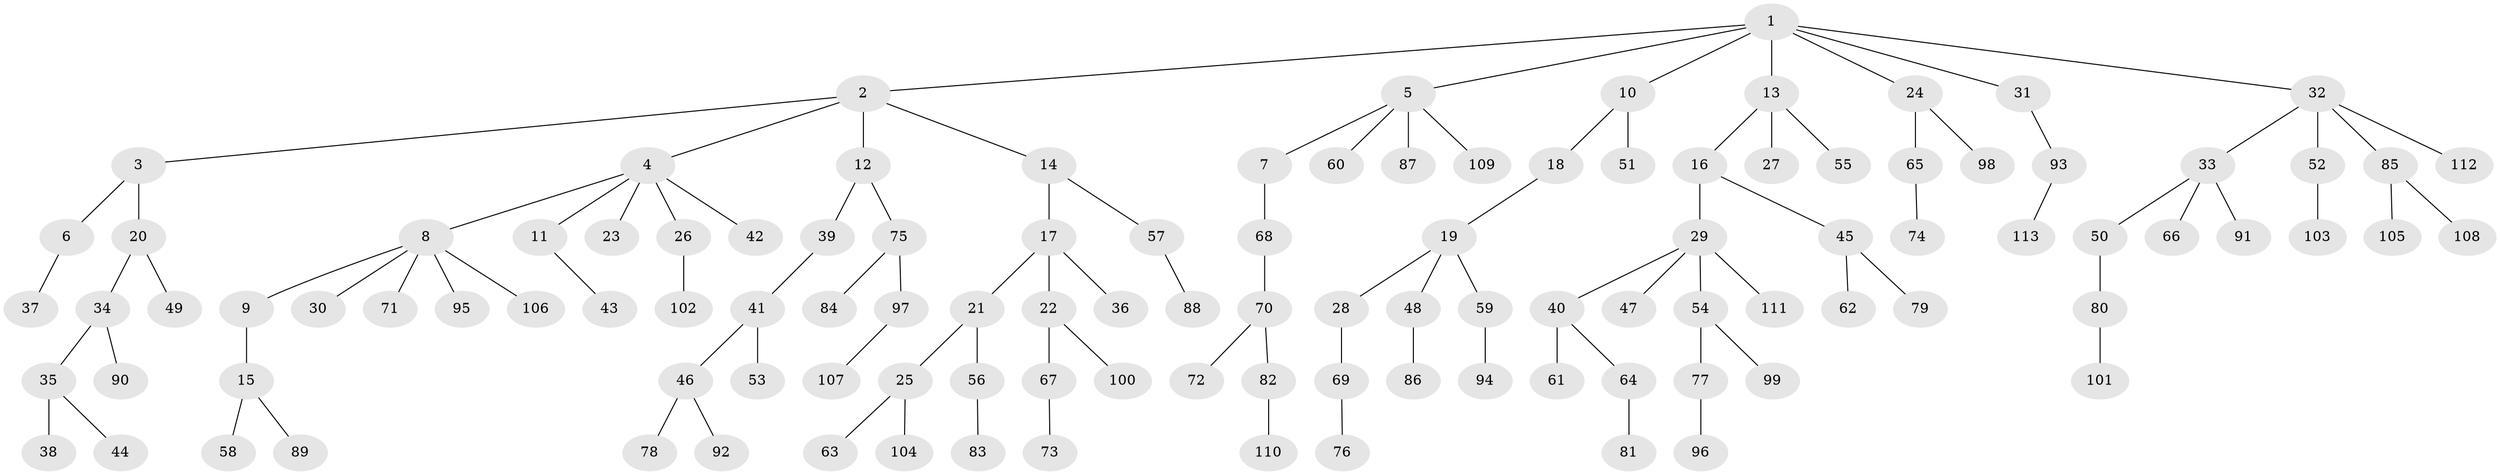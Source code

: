 // coarse degree distribution, {10: 0.030303030303030304, 3: 0.09090909090909091, 2: 0.24242424242424243, 5: 0.06060606060606061, 1: 0.5757575757575758}
// Generated by graph-tools (version 1.1) at 2025/19/03/04/25 18:19:05]
// undirected, 113 vertices, 112 edges
graph export_dot {
graph [start="1"]
  node [color=gray90,style=filled];
  1;
  2;
  3;
  4;
  5;
  6;
  7;
  8;
  9;
  10;
  11;
  12;
  13;
  14;
  15;
  16;
  17;
  18;
  19;
  20;
  21;
  22;
  23;
  24;
  25;
  26;
  27;
  28;
  29;
  30;
  31;
  32;
  33;
  34;
  35;
  36;
  37;
  38;
  39;
  40;
  41;
  42;
  43;
  44;
  45;
  46;
  47;
  48;
  49;
  50;
  51;
  52;
  53;
  54;
  55;
  56;
  57;
  58;
  59;
  60;
  61;
  62;
  63;
  64;
  65;
  66;
  67;
  68;
  69;
  70;
  71;
  72;
  73;
  74;
  75;
  76;
  77;
  78;
  79;
  80;
  81;
  82;
  83;
  84;
  85;
  86;
  87;
  88;
  89;
  90;
  91;
  92;
  93;
  94;
  95;
  96;
  97;
  98;
  99;
  100;
  101;
  102;
  103;
  104;
  105;
  106;
  107;
  108;
  109;
  110;
  111;
  112;
  113;
  1 -- 2;
  1 -- 5;
  1 -- 10;
  1 -- 13;
  1 -- 24;
  1 -- 31;
  1 -- 32;
  2 -- 3;
  2 -- 4;
  2 -- 12;
  2 -- 14;
  3 -- 6;
  3 -- 20;
  4 -- 8;
  4 -- 11;
  4 -- 23;
  4 -- 26;
  4 -- 42;
  5 -- 7;
  5 -- 60;
  5 -- 87;
  5 -- 109;
  6 -- 37;
  7 -- 68;
  8 -- 9;
  8 -- 30;
  8 -- 71;
  8 -- 95;
  8 -- 106;
  9 -- 15;
  10 -- 18;
  10 -- 51;
  11 -- 43;
  12 -- 39;
  12 -- 75;
  13 -- 16;
  13 -- 27;
  13 -- 55;
  14 -- 17;
  14 -- 57;
  15 -- 58;
  15 -- 89;
  16 -- 29;
  16 -- 45;
  17 -- 21;
  17 -- 22;
  17 -- 36;
  18 -- 19;
  19 -- 28;
  19 -- 48;
  19 -- 59;
  20 -- 34;
  20 -- 49;
  21 -- 25;
  21 -- 56;
  22 -- 67;
  22 -- 100;
  24 -- 65;
  24 -- 98;
  25 -- 63;
  25 -- 104;
  26 -- 102;
  28 -- 69;
  29 -- 40;
  29 -- 47;
  29 -- 54;
  29 -- 111;
  31 -- 93;
  32 -- 33;
  32 -- 52;
  32 -- 85;
  32 -- 112;
  33 -- 50;
  33 -- 66;
  33 -- 91;
  34 -- 35;
  34 -- 90;
  35 -- 38;
  35 -- 44;
  39 -- 41;
  40 -- 61;
  40 -- 64;
  41 -- 46;
  41 -- 53;
  45 -- 62;
  45 -- 79;
  46 -- 78;
  46 -- 92;
  48 -- 86;
  50 -- 80;
  52 -- 103;
  54 -- 77;
  54 -- 99;
  56 -- 83;
  57 -- 88;
  59 -- 94;
  64 -- 81;
  65 -- 74;
  67 -- 73;
  68 -- 70;
  69 -- 76;
  70 -- 72;
  70 -- 82;
  75 -- 84;
  75 -- 97;
  77 -- 96;
  80 -- 101;
  82 -- 110;
  85 -- 105;
  85 -- 108;
  93 -- 113;
  97 -- 107;
}
